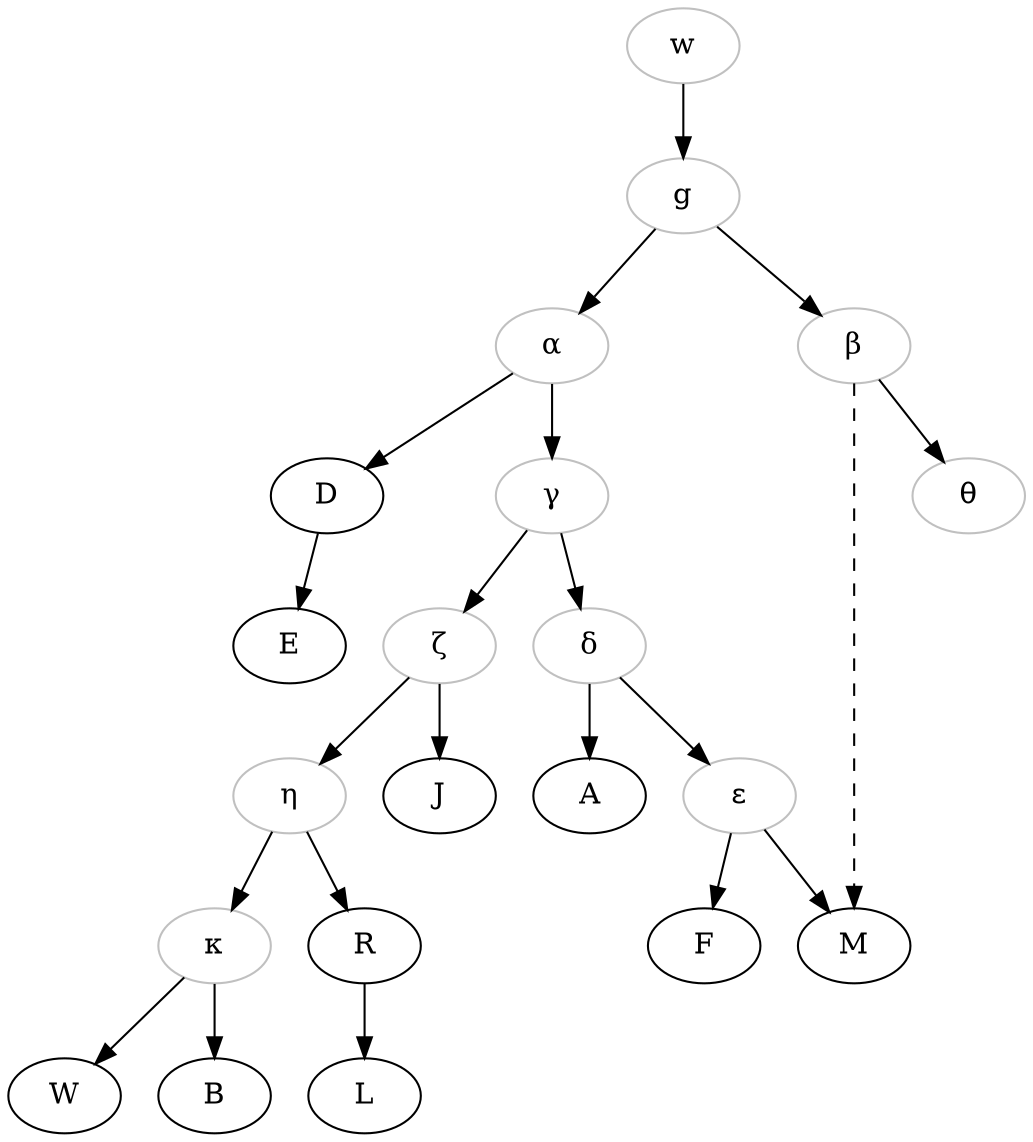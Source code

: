 digraph {
    w[color="grey"];
    g[color="grey"];
    alpha[color="grey", label="α"];
    gamma[color="grey", label="γ"];
    delta[color="grey", label="δ"];
    zeta[color="grey", label="ζ"];
    eta[color="grey", label="η"];
    theta[color="grey", label="θ"];
    kappa[color="grey", label="κ"];
    epsilon[color="grey", label="ε"];
    beta[color="grey", label="β"];
    w -> g;
    g -> alpha;
    g -> beta;
    beta -> theta;
    beta -> M [style="dashed"];

    alpha -> gamma;
    alpha -> D;
    D -> E;
    gamma -> delta;
    gamma -> zeta;
    delta -> A;
    delta -> epsilon;
    epsilon -> M;
    epsilon -> F;
    zeta -> J;
    zeta -> eta;
    eta->kappa;
    eta -> R;
    R -> L;
    kappa -> B;
    kappa -> W;

}
